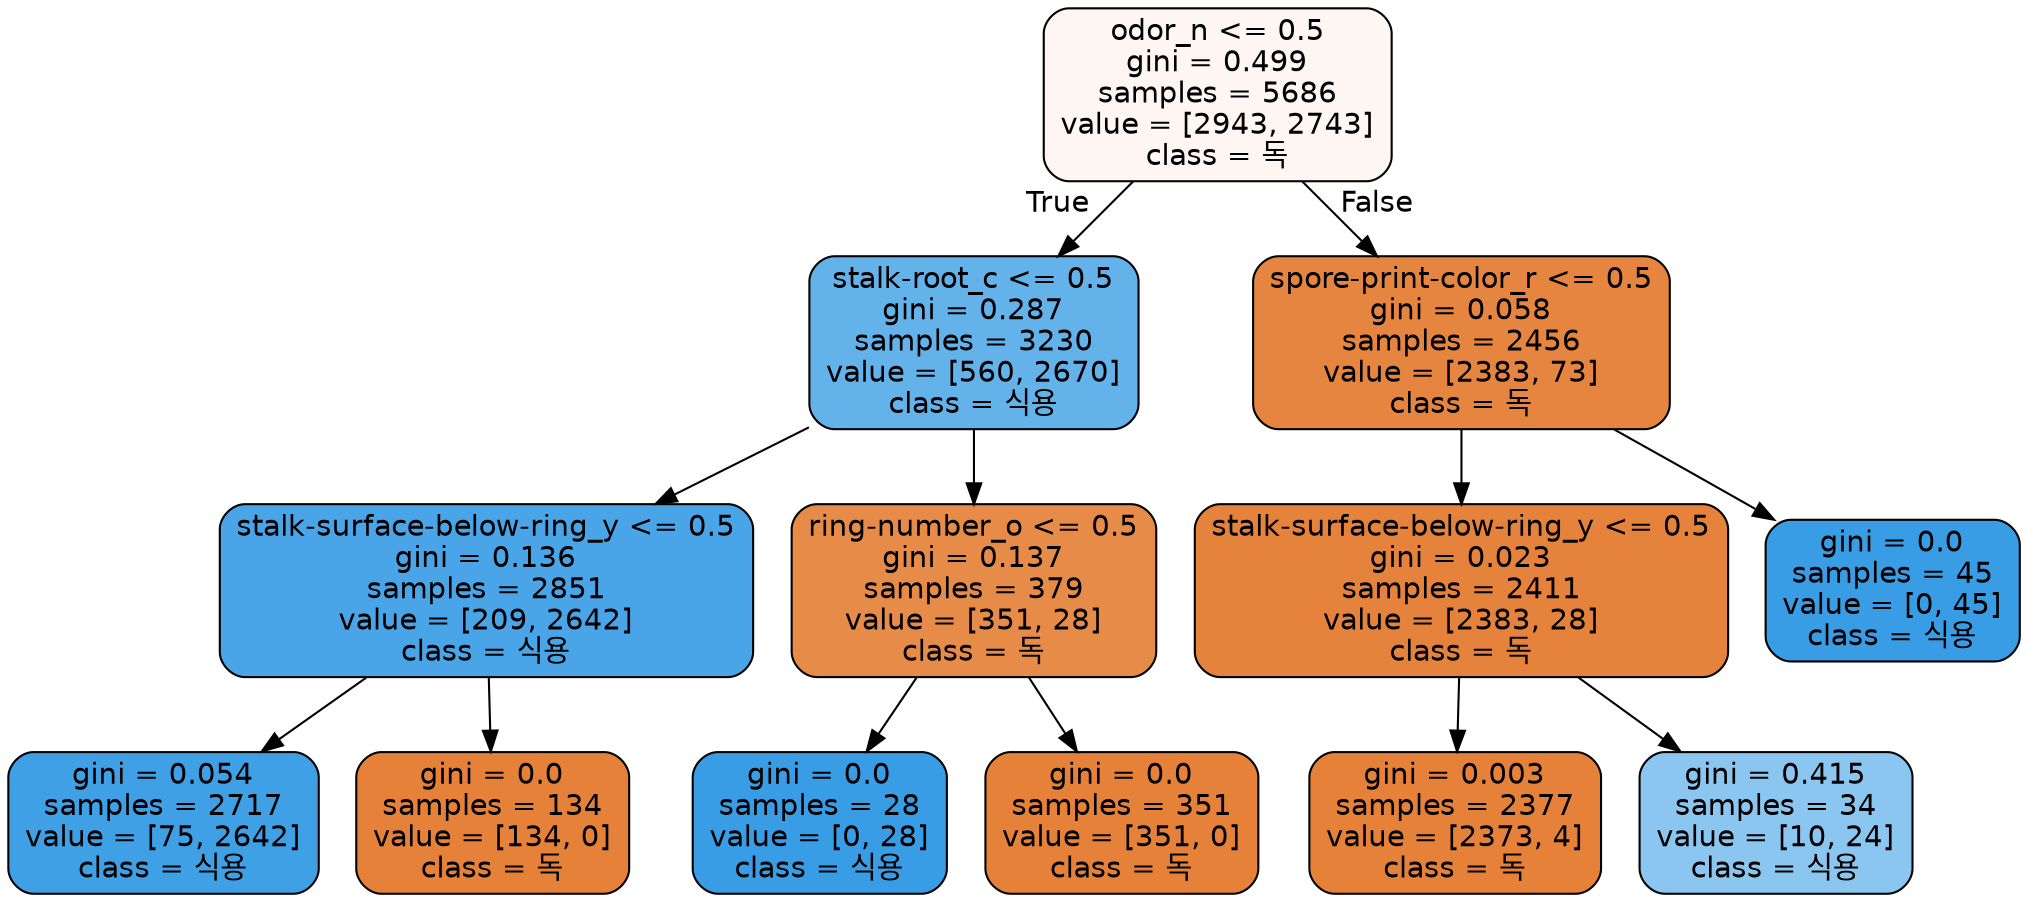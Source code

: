 digraph Tree {
node [shape=box, style="filled, rounded", color="black", fontname="helvetica"] ;
edge [fontname="helvetica"] ;
0 [label="odor_n <= 0.5\ngini = 0.499\nsamples = 5686\nvalue = [2943, 2743]\nclass = 독", fillcolor="#fdf6f2"] ;
1 [label="stalk-root_c <= 0.5\ngini = 0.287\nsamples = 3230\nvalue = [560, 2670]\nclass = 식용", fillcolor="#63b2ea"] ;
0 -> 1 [labeldistance=2.5, labelangle=45, headlabel="True"] ;
2 [label="stalk-surface-below-ring_y <= 0.5\ngini = 0.136\nsamples = 2851\nvalue = [209, 2642]\nclass = 식용", fillcolor="#49a5e7"] ;
1 -> 2 ;
3 [label="gini = 0.054\nsamples = 2717\nvalue = [75, 2642]\nclass = 식용", fillcolor="#3fa0e6"] ;
2 -> 3 ;
4 [label="gini = 0.0\nsamples = 134\nvalue = [134, 0]\nclass = 독", fillcolor="#e58139"] ;
2 -> 4 ;
5 [label="ring-number_o <= 0.5\ngini = 0.137\nsamples = 379\nvalue = [351, 28]\nclass = 독", fillcolor="#e78b49"] ;
1 -> 5 ;
6 [label="gini = 0.0\nsamples = 28\nvalue = [0, 28]\nclass = 식용", fillcolor="#399de5"] ;
5 -> 6 ;
7 [label="gini = 0.0\nsamples = 351\nvalue = [351, 0]\nclass = 독", fillcolor="#e58139"] ;
5 -> 7 ;
8 [label="spore-print-color_r <= 0.5\ngini = 0.058\nsamples = 2456\nvalue = [2383, 73]\nclass = 독", fillcolor="#e6853f"] ;
0 -> 8 [labeldistance=2.5, labelangle=-45, headlabel="False"] ;
9 [label="stalk-surface-below-ring_y <= 0.5\ngini = 0.023\nsamples = 2411\nvalue = [2383, 28]\nclass = 독", fillcolor="#e5823b"] ;
8 -> 9 ;
10 [label="gini = 0.003\nsamples = 2377\nvalue = [2373, 4]\nclass = 독", fillcolor="#e58139"] ;
9 -> 10 ;
11 [label="gini = 0.415\nsamples = 34\nvalue = [10, 24]\nclass = 식용", fillcolor="#8bc6f0"] ;
9 -> 11 ;
12 [label="gini = 0.0\nsamples = 45\nvalue = [0, 45]\nclass = 식용", fillcolor="#399de5"] ;
8 -> 12 ;
}